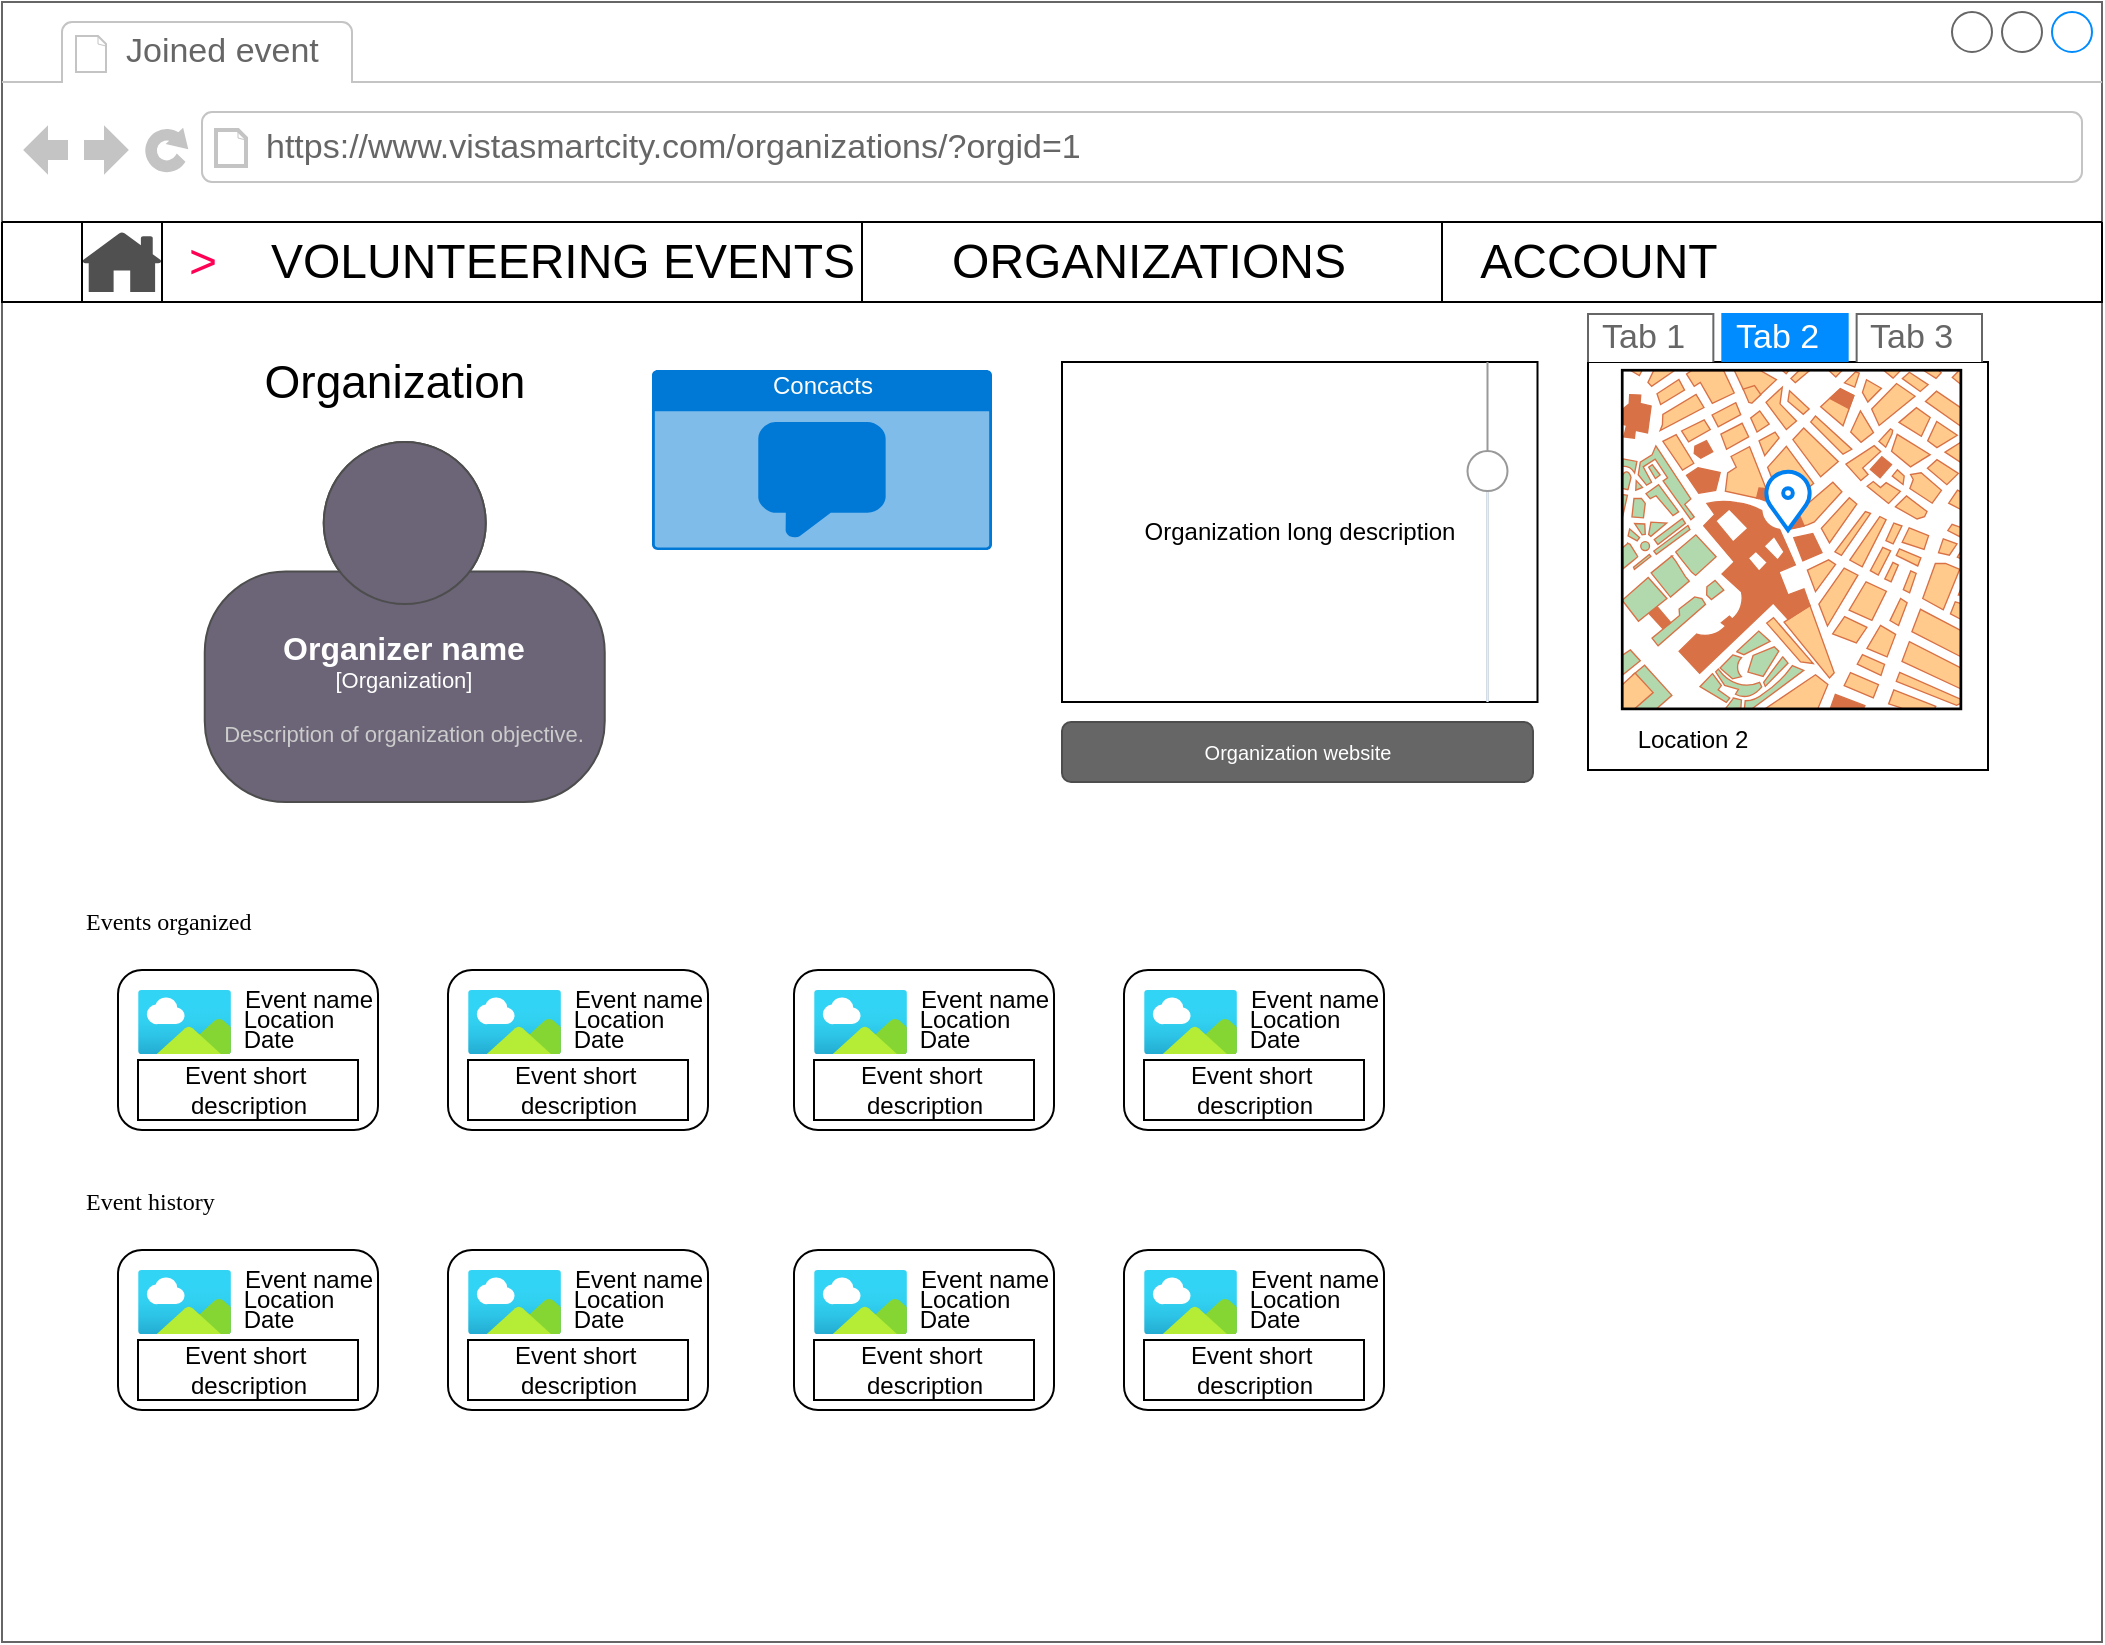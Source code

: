 <mxfile version="21.2.3" type="github">
  <diagram name="Page-1" id="2cc2dc42-3aac-f2a9-1cec-7a8b7cbee084">
    <mxGraphModel dx="1221" dy="743" grid="1" gridSize="10" guides="1" tooltips="1" connect="1" arrows="1" fold="1" page="1" pageScale="1" pageWidth="1100" pageHeight="850" background="none" math="0" shadow="0">
      <root>
        <mxCell id="0" />
        <mxCell id="1" parent="0" />
        <mxCell id="7026571954dc6520-1" value="" style="strokeWidth=1;shadow=0;dashed=0;align=center;html=1;shape=mxgraph.mockup.containers.browserWindow;rSize=0;strokeColor=#666666;mainText=,;recursiveResize=0;rounded=0;labelBackgroundColor=none;fontFamily=Verdana;fontSize=12" parent="1" vertex="1">
          <mxGeometry x="30" y="20" width="1050" height="820" as="geometry" />
        </mxCell>
        <mxCell id="7026571954dc6520-2" value="Joined event" style="strokeWidth=1;shadow=0;dashed=0;align=center;html=1;shape=mxgraph.mockup.containers.anchor;fontSize=17;fontColor=#666666;align=left;" parent="7026571954dc6520-1" vertex="1">
          <mxGeometry x="60" y="12" width="110" height="26" as="geometry" />
        </mxCell>
        <mxCell id="7026571954dc6520-3" value="https://www.vistasmartcity.com/organizations/?orgid=1" style="strokeWidth=1;shadow=0;dashed=0;align=center;html=1;shape=mxgraph.mockup.containers.anchor;rSize=0;fontSize=17;fontColor=#666666;align=left;" parent="7026571954dc6520-1" vertex="1">
          <mxGeometry x="130" y="60" width="250" height="26" as="geometry" />
        </mxCell>
        <mxCell id="4rItziBb_c25DRYMOsrU-19" value="Organization long description" style="rounded=0;whiteSpace=wrap;html=1;" parent="7026571954dc6520-1" vertex="1">
          <mxGeometry x="530" y="180" width="237.75" height="170" as="geometry" />
        </mxCell>
        <mxCell id="4rItziBb_c25DRYMOsrU-20" value="" style="verticalLabelPosition=bottom;shadow=0;dashed=0;align=center;html=1;verticalAlign=top;strokeWidth=1;shape=mxgraph.mockup.forms.horSlider;strokeColor=#999999;sliderStyle=basic;sliderPos=69.032;handleStyle=circle;fillColor2=#ddeeff;direction=north;" parent="7026571954dc6520-1" vertex="1">
          <mxGeometry x="727.75" y="180" width="30" height="170" as="geometry" />
        </mxCell>
        <object placeholders="1" c4Name="Organizer name" c4Type="Organization" c4Description="Description of organization objective." label="&lt;font style=&quot;font-size: 16px&quot;&gt;&lt;b&gt;%c4Name%&lt;/b&gt;&lt;/font&gt;&lt;div&gt;[%c4Type%]&lt;/div&gt;&lt;br&gt;&lt;div&gt;&lt;font style=&quot;font-size: 11px&quot;&gt;&lt;font color=&quot;#cccccc&quot;&gt;%c4Description%&lt;/font&gt;&lt;/div&gt;" id="4rItziBb_c25DRYMOsrU-23">
          <mxCell style="html=1;fontSize=11;dashed=0;whiteSpace=wrap;fillColor=#6C6477;strokeColor=#4D4D4D;fontColor=#ffffff;shape=mxgraph.c4.person2;align=center;metaEdit=1;points=[[0.5,0,0],[1,0.5,0],[1,0.75,0],[0.75,1,0],[0.5,1,0],[0.25,1,0],[0,0.75,0],[0,0.5,0]];resizable=0;" parent="7026571954dc6520-1" vertex="1">
            <mxGeometry x="101.37" y="220" width="200" height="180" as="geometry" />
          </mxCell>
        </object>
        <mxCell id="4rItziBb_c25DRYMOsrU-26" value="" style="rounded=0;whiteSpace=wrap;html=1;" parent="7026571954dc6520-1" vertex="1">
          <mxGeometry x="793" y="180" width="200" height="204" as="geometry" />
        </mxCell>
        <mxCell id="4rItziBb_c25DRYMOsrU-25" value="" style="verticalLabelPosition=bottom;shadow=0;dashed=0;align=center;html=1;verticalAlign=top;strokeWidth=1;shape=mxgraph.mockup.misc.map;" parent="7026571954dc6520-1" vertex="1">
          <mxGeometry x="810" y="184" width="170" height="170" as="geometry" />
        </mxCell>
        <mxCell id="4rItziBb_c25DRYMOsrU-27" value="Location 2" style="text;html=1;align=center;verticalAlign=middle;resizable=0;points=[];autosize=1;strokeColor=none;fillColor=none;" parent="7026571954dc6520-1" vertex="1">
          <mxGeometry x="805" y="354" width="80" height="30" as="geometry" />
        </mxCell>
        <mxCell id="4rItziBb_c25DRYMOsrU-28" value="" style="html=1;verticalLabelPosition=bottom;align=center;labelBackgroundColor=#ffffff;verticalAlign=top;strokeWidth=2;strokeColor=#0080F0;shadow=0;dashed=0;shape=mxgraph.ios7.icons.location;" parent="7026571954dc6520-1" vertex="1">
          <mxGeometry x="881" y="234" width="24" height="30" as="geometry" />
        </mxCell>
        <mxCell id="4rItziBb_c25DRYMOsrU-29" value="&lt;font style=&quot;font-size: 23px;&quot;&gt;Organization&lt;/font&gt;" style="text;html=1;align=center;verticalAlign=middle;resizable=0;points=[];autosize=1;strokeColor=none;fillColor=none;" parent="7026571954dc6520-1" vertex="1">
          <mxGeometry x="121.37" y="170" width="150" height="40" as="geometry" />
        </mxCell>
        <mxCell id="4rItziBb_c25DRYMOsrU-33" value="Organization website" style="rounded=1;html=1;shadow=0;dashed=0;whiteSpace=wrap;fontSize=10;fillColor=#666666;align=center;strokeColor=#4D4D4D;fontColor=#ffffff;" parent="7026571954dc6520-1" vertex="1">
          <mxGeometry x="530" y="360" width="235.5" height="30" as="geometry" />
        </mxCell>
        <mxCell id="4rItziBb_c25DRYMOsrU-34" value="Concacts" style="html=1;strokeColor=none;fillColor=#0079D6;labelPosition=center;verticalLabelPosition=middle;verticalAlign=top;align=center;fontSize=12;outlineConnect=0;spacingTop=-6;fontColor=#FFFFFF;sketch=0;shape=mxgraph.sitemap.chat;" parent="7026571954dc6520-1" vertex="1">
          <mxGeometry x="325" y="184" width="170" height="90" as="geometry" />
        </mxCell>
        <mxCell id="n46MG3Q2pXrI5LUOVnrd-4" value="" style="group" vertex="1" connectable="0" parent="7026571954dc6520-1">
          <mxGeometry x="793" y="156" width="197" height="24" as="geometry" />
        </mxCell>
        <mxCell id="n46MG3Q2pXrI5LUOVnrd-1" value="Tab 1" style="strokeWidth=1;shadow=0;dashed=0;align=center;html=1;shape=mxgraph.mockup.forms.uRect;fontSize=17;fontColor=#666666;align=left;spacingLeft=5;strokeColor=#666666;" vertex="1" parent="n46MG3Q2pXrI5LUOVnrd-4">
          <mxGeometry width="62.682" height="24" as="geometry" />
        </mxCell>
        <mxCell id="n46MG3Q2pXrI5LUOVnrd-2" value="Tab 2" style="strokeWidth=1;shadow=0;dashed=0;align=center;html=1;shape=mxgraph.mockup.forms.uRect;fontSize=17;fontColor=#ffffff;align=left;spacingLeft=5;strokeColor=#008cff;fillColor=#008cff;" vertex="1" parent="n46MG3Q2pXrI5LUOVnrd-4">
          <mxGeometry x="67.159" width="62.682" height="24" as="geometry" />
        </mxCell>
        <mxCell id="n46MG3Q2pXrI5LUOVnrd-3" value="Tab 3" style="strokeWidth=1;shadow=0;dashed=0;align=center;html=1;shape=mxgraph.mockup.forms.uRect;fontSize=17;fontColor=#666666;align=left;spacingLeft=5;strokeColor=#666666;" vertex="1" parent="n46MG3Q2pXrI5LUOVnrd-4">
          <mxGeometry x="134.318" width="62.682" height="24" as="geometry" />
        </mxCell>
        <mxCell id="n46MG3Q2pXrI5LUOVnrd-5" value="Events organized" style="text;html=1;points=[];align=left;verticalAlign=top;spacingTop=-4;fontSize=12;fontFamily=Verdana;whiteSpace=wrap;" vertex="1" parent="7026571954dc6520-1">
          <mxGeometry x="40" y="450" width="240" height="40" as="geometry" />
        </mxCell>
        <mxCell id="n46MG3Q2pXrI5LUOVnrd-6" value="" style="rounded=1;whiteSpace=wrap;html=1;" vertex="1" parent="7026571954dc6520-1">
          <mxGeometry x="58" y="484" width="130" height="80" as="geometry" />
        </mxCell>
        <mxCell id="n46MG3Q2pXrI5LUOVnrd-7" value="" style="aspect=fixed;html=1;points=[];align=center;image;fontSize=12;image=img/lib/azure2/general/Image.svg;" vertex="1" parent="7026571954dc6520-1">
          <mxGeometry x="68" y="494" width="46.55" height="32" as="geometry" />
        </mxCell>
        <mxCell id="n46MG3Q2pXrI5LUOVnrd-8" value="Event name" style="text;html=1;align=center;verticalAlign=middle;resizable=0;points=[];autosize=1;strokeColor=none;fillColor=none;" vertex="1" parent="7026571954dc6520-1">
          <mxGeometry x="108" y="484" width="90" height="30" as="geometry" />
        </mxCell>
        <mxCell id="n46MG3Q2pXrI5LUOVnrd-9" value="Location" style="text;html=1;align=center;verticalAlign=middle;resizable=0;points=[];autosize=1;strokeColor=none;fillColor=none;" vertex="1" parent="7026571954dc6520-1">
          <mxGeometry x="108" y="494" width="70" height="30" as="geometry" />
        </mxCell>
        <mxCell id="n46MG3Q2pXrI5LUOVnrd-10" value="Date" style="text;html=1;align=center;verticalAlign=middle;resizable=0;points=[];autosize=1;strokeColor=none;fillColor=none;" vertex="1" parent="7026571954dc6520-1">
          <mxGeometry x="108" y="504" width="50" height="30" as="geometry" />
        </mxCell>
        <mxCell id="n46MG3Q2pXrI5LUOVnrd-11" value="" style="rounded=0;whiteSpace=wrap;html=1;" vertex="1" parent="7026571954dc6520-1">
          <mxGeometry x="68" y="529" width="110" height="30" as="geometry" />
        </mxCell>
        <mxCell id="n46MG3Q2pXrI5LUOVnrd-12" value="Event short&amp;nbsp;&lt;br&gt;description" style="text;html=1;align=center;verticalAlign=middle;resizable=0;points=[];autosize=1;strokeColor=none;fillColor=none;" vertex="1" parent="7026571954dc6520-1">
          <mxGeometry x="78" y="524" width="90" height="40" as="geometry" />
        </mxCell>
        <mxCell id="n46MG3Q2pXrI5LUOVnrd-13" value="" style="rounded=1;whiteSpace=wrap;html=1;" vertex="1" parent="7026571954dc6520-1">
          <mxGeometry x="223" y="484" width="130" height="80" as="geometry" />
        </mxCell>
        <mxCell id="n46MG3Q2pXrI5LUOVnrd-14" value="" style="aspect=fixed;html=1;points=[];align=center;image;fontSize=12;image=img/lib/azure2/general/Image.svg;" vertex="1" parent="7026571954dc6520-1">
          <mxGeometry x="233" y="494" width="46.55" height="32" as="geometry" />
        </mxCell>
        <mxCell id="n46MG3Q2pXrI5LUOVnrd-15" value="Event name" style="text;html=1;align=center;verticalAlign=middle;resizable=0;points=[];autosize=1;strokeColor=none;fillColor=none;" vertex="1" parent="7026571954dc6520-1">
          <mxGeometry x="273" y="484" width="90" height="30" as="geometry" />
        </mxCell>
        <mxCell id="n46MG3Q2pXrI5LUOVnrd-16" value="Location" style="text;html=1;align=center;verticalAlign=middle;resizable=0;points=[];autosize=1;strokeColor=none;fillColor=none;" vertex="1" parent="7026571954dc6520-1">
          <mxGeometry x="273" y="494" width="70" height="30" as="geometry" />
        </mxCell>
        <mxCell id="n46MG3Q2pXrI5LUOVnrd-17" value="Date" style="text;html=1;align=center;verticalAlign=middle;resizable=0;points=[];autosize=1;strokeColor=none;fillColor=none;" vertex="1" parent="7026571954dc6520-1">
          <mxGeometry x="273" y="504" width="50" height="30" as="geometry" />
        </mxCell>
        <mxCell id="n46MG3Q2pXrI5LUOVnrd-18" value="" style="rounded=0;whiteSpace=wrap;html=1;" vertex="1" parent="7026571954dc6520-1">
          <mxGeometry x="233" y="529" width="110" height="30" as="geometry" />
        </mxCell>
        <mxCell id="n46MG3Q2pXrI5LUOVnrd-19" value="Event short&amp;nbsp;&lt;br&gt;description" style="text;html=1;align=center;verticalAlign=middle;resizable=0;points=[];autosize=1;strokeColor=none;fillColor=none;" vertex="1" parent="7026571954dc6520-1">
          <mxGeometry x="243" y="524" width="90" height="40" as="geometry" />
        </mxCell>
        <mxCell id="n46MG3Q2pXrI5LUOVnrd-20" value="" style="rounded=1;whiteSpace=wrap;html=1;" vertex="1" parent="7026571954dc6520-1">
          <mxGeometry x="396" y="484" width="130" height="80" as="geometry" />
        </mxCell>
        <mxCell id="n46MG3Q2pXrI5LUOVnrd-21" value="" style="aspect=fixed;html=1;points=[];align=center;image;fontSize=12;image=img/lib/azure2/general/Image.svg;" vertex="1" parent="7026571954dc6520-1">
          <mxGeometry x="406" y="494" width="46.55" height="32" as="geometry" />
        </mxCell>
        <mxCell id="n46MG3Q2pXrI5LUOVnrd-22" value="Event name" style="text;html=1;align=center;verticalAlign=middle;resizable=0;points=[];autosize=1;strokeColor=none;fillColor=none;" vertex="1" parent="7026571954dc6520-1">
          <mxGeometry x="446" y="484" width="90" height="30" as="geometry" />
        </mxCell>
        <mxCell id="n46MG3Q2pXrI5LUOVnrd-23" value="Location" style="text;html=1;align=center;verticalAlign=middle;resizable=0;points=[];autosize=1;strokeColor=none;fillColor=none;" vertex="1" parent="7026571954dc6520-1">
          <mxGeometry x="446" y="494" width="70" height="30" as="geometry" />
        </mxCell>
        <mxCell id="n46MG3Q2pXrI5LUOVnrd-24" value="Date" style="text;html=1;align=center;verticalAlign=middle;resizable=0;points=[];autosize=1;strokeColor=none;fillColor=none;" vertex="1" parent="7026571954dc6520-1">
          <mxGeometry x="446" y="504" width="50" height="30" as="geometry" />
        </mxCell>
        <mxCell id="n46MG3Q2pXrI5LUOVnrd-25" value="" style="rounded=0;whiteSpace=wrap;html=1;" vertex="1" parent="7026571954dc6520-1">
          <mxGeometry x="406" y="529" width="110" height="30" as="geometry" />
        </mxCell>
        <mxCell id="n46MG3Q2pXrI5LUOVnrd-26" value="Event short&amp;nbsp;&lt;br&gt;description" style="text;html=1;align=center;verticalAlign=middle;resizable=0;points=[];autosize=1;strokeColor=none;fillColor=none;" vertex="1" parent="7026571954dc6520-1">
          <mxGeometry x="416" y="524" width="90" height="40" as="geometry" />
        </mxCell>
        <mxCell id="n46MG3Q2pXrI5LUOVnrd-27" value="" style="rounded=1;whiteSpace=wrap;html=1;" vertex="1" parent="7026571954dc6520-1">
          <mxGeometry x="561" y="484" width="130" height="80" as="geometry" />
        </mxCell>
        <mxCell id="n46MG3Q2pXrI5LUOVnrd-28" value="" style="aspect=fixed;html=1;points=[];align=center;image;fontSize=12;image=img/lib/azure2/general/Image.svg;" vertex="1" parent="7026571954dc6520-1">
          <mxGeometry x="571" y="494" width="46.55" height="32" as="geometry" />
        </mxCell>
        <mxCell id="n46MG3Q2pXrI5LUOVnrd-29" value="Event name" style="text;html=1;align=center;verticalAlign=middle;resizable=0;points=[];autosize=1;strokeColor=none;fillColor=none;" vertex="1" parent="7026571954dc6520-1">
          <mxGeometry x="611" y="484" width="90" height="30" as="geometry" />
        </mxCell>
        <mxCell id="n46MG3Q2pXrI5LUOVnrd-30" value="Location" style="text;html=1;align=center;verticalAlign=middle;resizable=0;points=[];autosize=1;strokeColor=none;fillColor=none;" vertex="1" parent="7026571954dc6520-1">
          <mxGeometry x="611" y="494" width="70" height="30" as="geometry" />
        </mxCell>
        <mxCell id="n46MG3Q2pXrI5LUOVnrd-31" value="Date" style="text;html=1;align=center;verticalAlign=middle;resizable=0;points=[];autosize=1;strokeColor=none;fillColor=none;" vertex="1" parent="7026571954dc6520-1">
          <mxGeometry x="611" y="504" width="50" height="30" as="geometry" />
        </mxCell>
        <mxCell id="n46MG3Q2pXrI5LUOVnrd-32" value="" style="rounded=0;whiteSpace=wrap;html=1;" vertex="1" parent="7026571954dc6520-1">
          <mxGeometry x="571" y="529" width="110" height="30" as="geometry" />
        </mxCell>
        <mxCell id="n46MG3Q2pXrI5LUOVnrd-33" value="Event short&amp;nbsp;&lt;br&gt;description" style="text;html=1;align=center;verticalAlign=middle;resizable=0;points=[];autosize=1;strokeColor=none;fillColor=none;" vertex="1" parent="7026571954dc6520-1">
          <mxGeometry x="581" y="524" width="90" height="40" as="geometry" />
        </mxCell>
        <mxCell id="n46MG3Q2pXrI5LUOVnrd-63" value="Event history" style="text;html=1;points=[];align=left;verticalAlign=top;spacingTop=-4;fontSize=12;fontFamily=Verdana;whiteSpace=wrap;" vertex="1" parent="7026571954dc6520-1">
          <mxGeometry x="40" y="590" width="240" height="40" as="geometry" />
        </mxCell>
        <mxCell id="n46MG3Q2pXrI5LUOVnrd-64" value="" style="rounded=1;whiteSpace=wrap;html=1;" vertex="1" parent="7026571954dc6520-1">
          <mxGeometry x="58" y="624" width="130" height="80" as="geometry" />
        </mxCell>
        <mxCell id="n46MG3Q2pXrI5LUOVnrd-65" value="" style="aspect=fixed;html=1;points=[];align=center;image;fontSize=12;image=img/lib/azure2/general/Image.svg;" vertex="1" parent="7026571954dc6520-1">
          <mxGeometry x="68" y="634" width="46.55" height="32" as="geometry" />
        </mxCell>
        <mxCell id="n46MG3Q2pXrI5LUOVnrd-66" value="Event name" style="text;html=1;align=center;verticalAlign=middle;resizable=0;points=[];autosize=1;strokeColor=none;fillColor=none;" vertex="1" parent="7026571954dc6520-1">
          <mxGeometry x="108" y="624" width="90" height="30" as="geometry" />
        </mxCell>
        <mxCell id="n46MG3Q2pXrI5LUOVnrd-67" value="Location" style="text;html=1;align=center;verticalAlign=middle;resizable=0;points=[];autosize=1;strokeColor=none;fillColor=none;" vertex="1" parent="7026571954dc6520-1">
          <mxGeometry x="108" y="634" width="70" height="30" as="geometry" />
        </mxCell>
        <mxCell id="n46MG3Q2pXrI5LUOVnrd-68" value="Date" style="text;html=1;align=center;verticalAlign=middle;resizable=0;points=[];autosize=1;strokeColor=none;fillColor=none;" vertex="1" parent="7026571954dc6520-1">
          <mxGeometry x="108" y="644" width="50" height="30" as="geometry" />
        </mxCell>
        <mxCell id="n46MG3Q2pXrI5LUOVnrd-69" value="" style="rounded=0;whiteSpace=wrap;html=1;" vertex="1" parent="7026571954dc6520-1">
          <mxGeometry x="68" y="669" width="110" height="30" as="geometry" />
        </mxCell>
        <mxCell id="n46MG3Q2pXrI5LUOVnrd-70" value="Event short&amp;nbsp;&lt;br&gt;description" style="text;html=1;align=center;verticalAlign=middle;resizable=0;points=[];autosize=1;strokeColor=none;fillColor=none;" vertex="1" parent="7026571954dc6520-1">
          <mxGeometry x="78" y="664" width="90" height="40" as="geometry" />
        </mxCell>
        <mxCell id="n46MG3Q2pXrI5LUOVnrd-71" value="" style="rounded=1;whiteSpace=wrap;html=1;" vertex="1" parent="7026571954dc6520-1">
          <mxGeometry x="223" y="624" width="130" height="80" as="geometry" />
        </mxCell>
        <mxCell id="n46MG3Q2pXrI5LUOVnrd-72" value="" style="aspect=fixed;html=1;points=[];align=center;image;fontSize=12;image=img/lib/azure2/general/Image.svg;" vertex="1" parent="7026571954dc6520-1">
          <mxGeometry x="233" y="634" width="46.55" height="32" as="geometry" />
        </mxCell>
        <mxCell id="n46MG3Q2pXrI5LUOVnrd-73" value="Event name" style="text;html=1;align=center;verticalAlign=middle;resizable=0;points=[];autosize=1;strokeColor=none;fillColor=none;" vertex="1" parent="7026571954dc6520-1">
          <mxGeometry x="273" y="624" width="90" height="30" as="geometry" />
        </mxCell>
        <mxCell id="n46MG3Q2pXrI5LUOVnrd-74" value="Location" style="text;html=1;align=center;verticalAlign=middle;resizable=0;points=[];autosize=1;strokeColor=none;fillColor=none;" vertex="1" parent="7026571954dc6520-1">
          <mxGeometry x="273" y="634" width="70" height="30" as="geometry" />
        </mxCell>
        <mxCell id="n46MG3Q2pXrI5LUOVnrd-75" value="Date" style="text;html=1;align=center;verticalAlign=middle;resizable=0;points=[];autosize=1;strokeColor=none;fillColor=none;" vertex="1" parent="7026571954dc6520-1">
          <mxGeometry x="273" y="644" width="50" height="30" as="geometry" />
        </mxCell>
        <mxCell id="n46MG3Q2pXrI5LUOVnrd-76" value="" style="rounded=0;whiteSpace=wrap;html=1;" vertex="1" parent="7026571954dc6520-1">
          <mxGeometry x="233" y="669" width="110" height="30" as="geometry" />
        </mxCell>
        <mxCell id="n46MG3Q2pXrI5LUOVnrd-77" value="Event short&amp;nbsp;&lt;br&gt;description" style="text;html=1;align=center;verticalAlign=middle;resizable=0;points=[];autosize=1;strokeColor=none;fillColor=none;" vertex="1" parent="7026571954dc6520-1">
          <mxGeometry x="243" y="664" width="90" height="40" as="geometry" />
        </mxCell>
        <mxCell id="n46MG3Q2pXrI5LUOVnrd-78" value="" style="rounded=1;whiteSpace=wrap;html=1;" vertex="1" parent="7026571954dc6520-1">
          <mxGeometry x="396" y="624" width="130" height="80" as="geometry" />
        </mxCell>
        <mxCell id="n46MG3Q2pXrI5LUOVnrd-79" value="" style="aspect=fixed;html=1;points=[];align=center;image;fontSize=12;image=img/lib/azure2/general/Image.svg;" vertex="1" parent="7026571954dc6520-1">
          <mxGeometry x="406" y="634" width="46.55" height="32" as="geometry" />
        </mxCell>
        <mxCell id="n46MG3Q2pXrI5LUOVnrd-80" value="Event name" style="text;html=1;align=center;verticalAlign=middle;resizable=0;points=[];autosize=1;strokeColor=none;fillColor=none;" vertex="1" parent="7026571954dc6520-1">
          <mxGeometry x="446" y="624" width="90" height="30" as="geometry" />
        </mxCell>
        <mxCell id="n46MG3Q2pXrI5LUOVnrd-81" value="Location" style="text;html=1;align=center;verticalAlign=middle;resizable=0;points=[];autosize=1;strokeColor=none;fillColor=none;" vertex="1" parent="7026571954dc6520-1">
          <mxGeometry x="446" y="634" width="70" height="30" as="geometry" />
        </mxCell>
        <mxCell id="n46MG3Q2pXrI5LUOVnrd-82" value="Date" style="text;html=1;align=center;verticalAlign=middle;resizable=0;points=[];autosize=1;strokeColor=none;fillColor=none;" vertex="1" parent="7026571954dc6520-1">
          <mxGeometry x="446" y="644" width="50" height="30" as="geometry" />
        </mxCell>
        <mxCell id="n46MG3Q2pXrI5LUOVnrd-83" value="" style="rounded=0;whiteSpace=wrap;html=1;" vertex="1" parent="7026571954dc6520-1">
          <mxGeometry x="406" y="669" width="110" height="30" as="geometry" />
        </mxCell>
        <mxCell id="n46MG3Q2pXrI5LUOVnrd-84" value="Event short&amp;nbsp;&lt;br&gt;description" style="text;html=1;align=center;verticalAlign=middle;resizable=0;points=[];autosize=1;strokeColor=none;fillColor=none;" vertex="1" parent="7026571954dc6520-1">
          <mxGeometry x="416" y="664" width="90" height="40" as="geometry" />
        </mxCell>
        <mxCell id="n46MG3Q2pXrI5LUOVnrd-85" value="" style="rounded=1;whiteSpace=wrap;html=1;" vertex="1" parent="7026571954dc6520-1">
          <mxGeometry x="561" y="624" width="130" height="80" as="geometry" />
        </mxCell>
        <mxCell id="n46MG3Q2pXrI5LUOVnrd-86" value="" style="aspect=fixed;html=1;points=[];align=center;image;fontSize=12;image=img/lib/azure2/general/Image.svg;" vertex="1" parent="7026571954dc6520-1">
          <mxGeometry x="571" y="634" width="46.55" height="32" as="geometry" />
        </mxCell>
        <mxCell id="n46MG3Q2pXrI5LUOVnrd-87" value="Event name" style="text;html=1;align=center;verticalAlign=middle;resizable=0;points=[];autosize=1;strokeColor=none;fillColor=none;" vertex="1" parent="7026571954dc6520-1">
          <mxGeometry x="611" y="624" width="90" height="30" as="geometry" />
        </mxCell>
        <mxCell id="n46MG3Q2pXrI5LUOVnrd-88" value="Location" style="text;html=1;align=center;verticalAlign=middle;resizable=0;points=[];autosize=1;strokeColor=none;fillColor=none;" vertex="1" parent="7026571954dc6520-1">
          <mxGeometry x="611" y="634" width="70" height="30" as="geometry" />
        </mxCell>
        <mxCell id="n46MG3Q2pXrI5LUOVnrd-89" value="Date" style="text;html=1;align=center;verticalAlign=middle;resizable=0;points=[];autosize=1;strokeColor=none;fillColor=none;" vertex="1" parent="7026571954dc6520-1">
          <mxGeometry x="611" y="644" width="50" height="30" as="geometry" />
        </mxCell>
        <mxCell id="n46MG3Q2pXrI5LUOVnrd-90" value="" style="rounded=0;whiteSpace=wrap;html=1;" vertex="1" parent="7026571954dc6520-1">
          <mxGeometry x="571" y="669" width="110" height="30" as="geometry" />
        </mxCell>
        <mxCell id="n46MG3Q2pXrI5LUOVnrd-91" value="Event short&amp;nbsp;&lt;br&gt;description" style="text;html=1;align=center;verticalAlign=middle;resizable=0;points=[];autosize=1;strokeColor=none;fillColor=none;" vertex="1" parent="7026571954dc6520-1">
          <mxGeometry x="581" y="664" width="90" height="40" as="geometry" />
        </mxCell>
        <mxCell id="rk1dpR8E0q6zi79prH13-4" value="" style="shape=image;html=1;verticalAlign=top;verticalLabelPosition=bottom;labelBackgroundColor=#ffffff;imageAspect=0;aspect=fixed;image=https://cdn4.iconfinder.com/data/icons/evil-icons-user-interface/64/menu-128.png" parent="1" vertex="1">
          <mxGeometry x="30" y="130" width="40" height="40" as="geometry" />
        </mxCell>
        <mxCell id="rk1dpR8E0q6zi79prH13-5" value="" style="sketch=0;pointerEvents=1;shadow=0;dashed=0;html=1;strokeColor=none;fillColor=#505050;labelPosition=center;verticalLabelPosition=bottom;verticalAlign=top;outlineConnect=0;align=center;shape=mxgraph.office.concepts.home;" parent="1" vertex="1">
          <mxGeometry x="70" y="135" width="40" height="30" as="geometry" />
        </mxCell>
        <mxCell id="rk1dpR8E0q6zi79prH13-6" value="" style="swimlane;startSize=0;" parent="1" vertex="1">
          <mxGeometry x="30" y="130" width="40" height="40" as="geometry" />
        </mxCell>
        <mxCell id="rk1dpR8E0q6zi79prH13-7" value="" style="swimlane;startSize=0;" parent="1" vertex="1">
          <mxGeometry x="70" y="130" width="390" height="40" as="geometry" />
        </mxCell>
        <mxCell id="rk1dpR8E0q6zi79prH13-8" value="&lt;font style=&quot;font-size: 24px;&quot;&gt;VOLUNTEERING EVENTS&lt;/font&gt;" style="text;html=1;align=center;verticalAlign=middle;resizable=0;points=[];autosize=1;strokeColor=none;fillColor=none;" parent="rk1dpR8E0q6zi79prH13-7" vertex="1">
          <mxGeometry x="80" width="320" height="40" as="geometry" />
        </mxCell>
        <mxCell id="rk1dpR8E0q6zi79prH13-9" value="&lt;font style=&quot;font-size: 24px;&quot; color=&quot;#ff0055&quot;&gt;&amp;gt;&lt;/font&gt;" style="text;html=1;align=center;verticalAlign=middle;resizable=0;points=[];autosize=1;strokeColor=none;fillColor=none;" parent="rk1dpR8E0q6zi79prH13-7" vertex="1">
          <mxGeometry x="40" width="40" height="40" as="geometry" />
        </mxCell>
        <mxCell id="rk1dpR8E0q6zi79prH13-10" value="" style="swimlane;startSize=0;" parent="1" vertex="1">
          <mxGeometry x="750" y="130" width="330" height="40" as="geometry">
            <mxRectangle x="750" y="130" width="50" height="40" as="alternateBounds" />
          </mxGeometry>
        </mxCell>
        <mxCell id="rk1dpR8E0q6zi79prH13-11" value="&lt;font style=&quot;font-size: 24px;&quot;&gt;ACCOUNT&lt;/font&gt;" style="text;html=1;align=center;verticalAlign=middle;resizable=0;points=[];autosize=1;strokeColor=none;fillColor=none;" parent="rk1dpR8E0q6zi79prH13-10" vertex="1">
          <mxGeometry x="8" width="140" height="40" as="geometry" />
        </mxCell>
        <mxCell id="rk1dpR8E0q6zi79prH13-12" value="" style="swimlane;startSize=0;" parent="1" vertex="1">
          <mxGeometry x="70" y="130" width="40" height="40" as="geometry" />
        </mxCell>
        <mxCell id="rk1dpR8E0q6zi79prH13-13" value="" style="swimlane;startSize=0;" parent="1" vertex="1">
          <mxGeometry x="460" y="130" width="290" height="40" as="geometry" />
        </mxCell>
        <mxCell id="rk1dpR8E0q6zi79prH13-14" value="&lt;span style=&quot;font-size: 24px;&quot;&gt;ORGANIZATIONS&lt;/span&gt;" style="text;html=1;align=center;verticalAlign=middle;resizable=0;points=[];autosize=1;strokeColor=none;fillColor=none;" parent="rk1dpR8E0q6zi79prH13-13" vertex="1">
          <mxGeometry x="33" width="220" height="40" as="geometry" />
        </mxCell>
      </root>
    </mxGraphModel>
  </diagram>
</mxfile>
